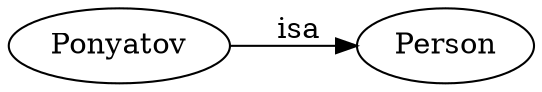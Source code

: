 
digraph {
rankdir=LR;

// <Node id=0 labels=set([u'me']) properties={u'secondname': u'Ponyatov', u'email': u'dponyatov@gmail.com', u'firstname': u'Dmitry', u'title': u'Ponyatov'}>
n0 [label="Ponyatov"];

// <Node id=1 labels=set([u'Person', u'class']) properties={u'title': u'Person'}>
n1 [label="Person"];

// <Relationship id=0 start=0 end=1 type=u'isa' properties={}>
n0 -> n1 [ label = " isa" ];


}

